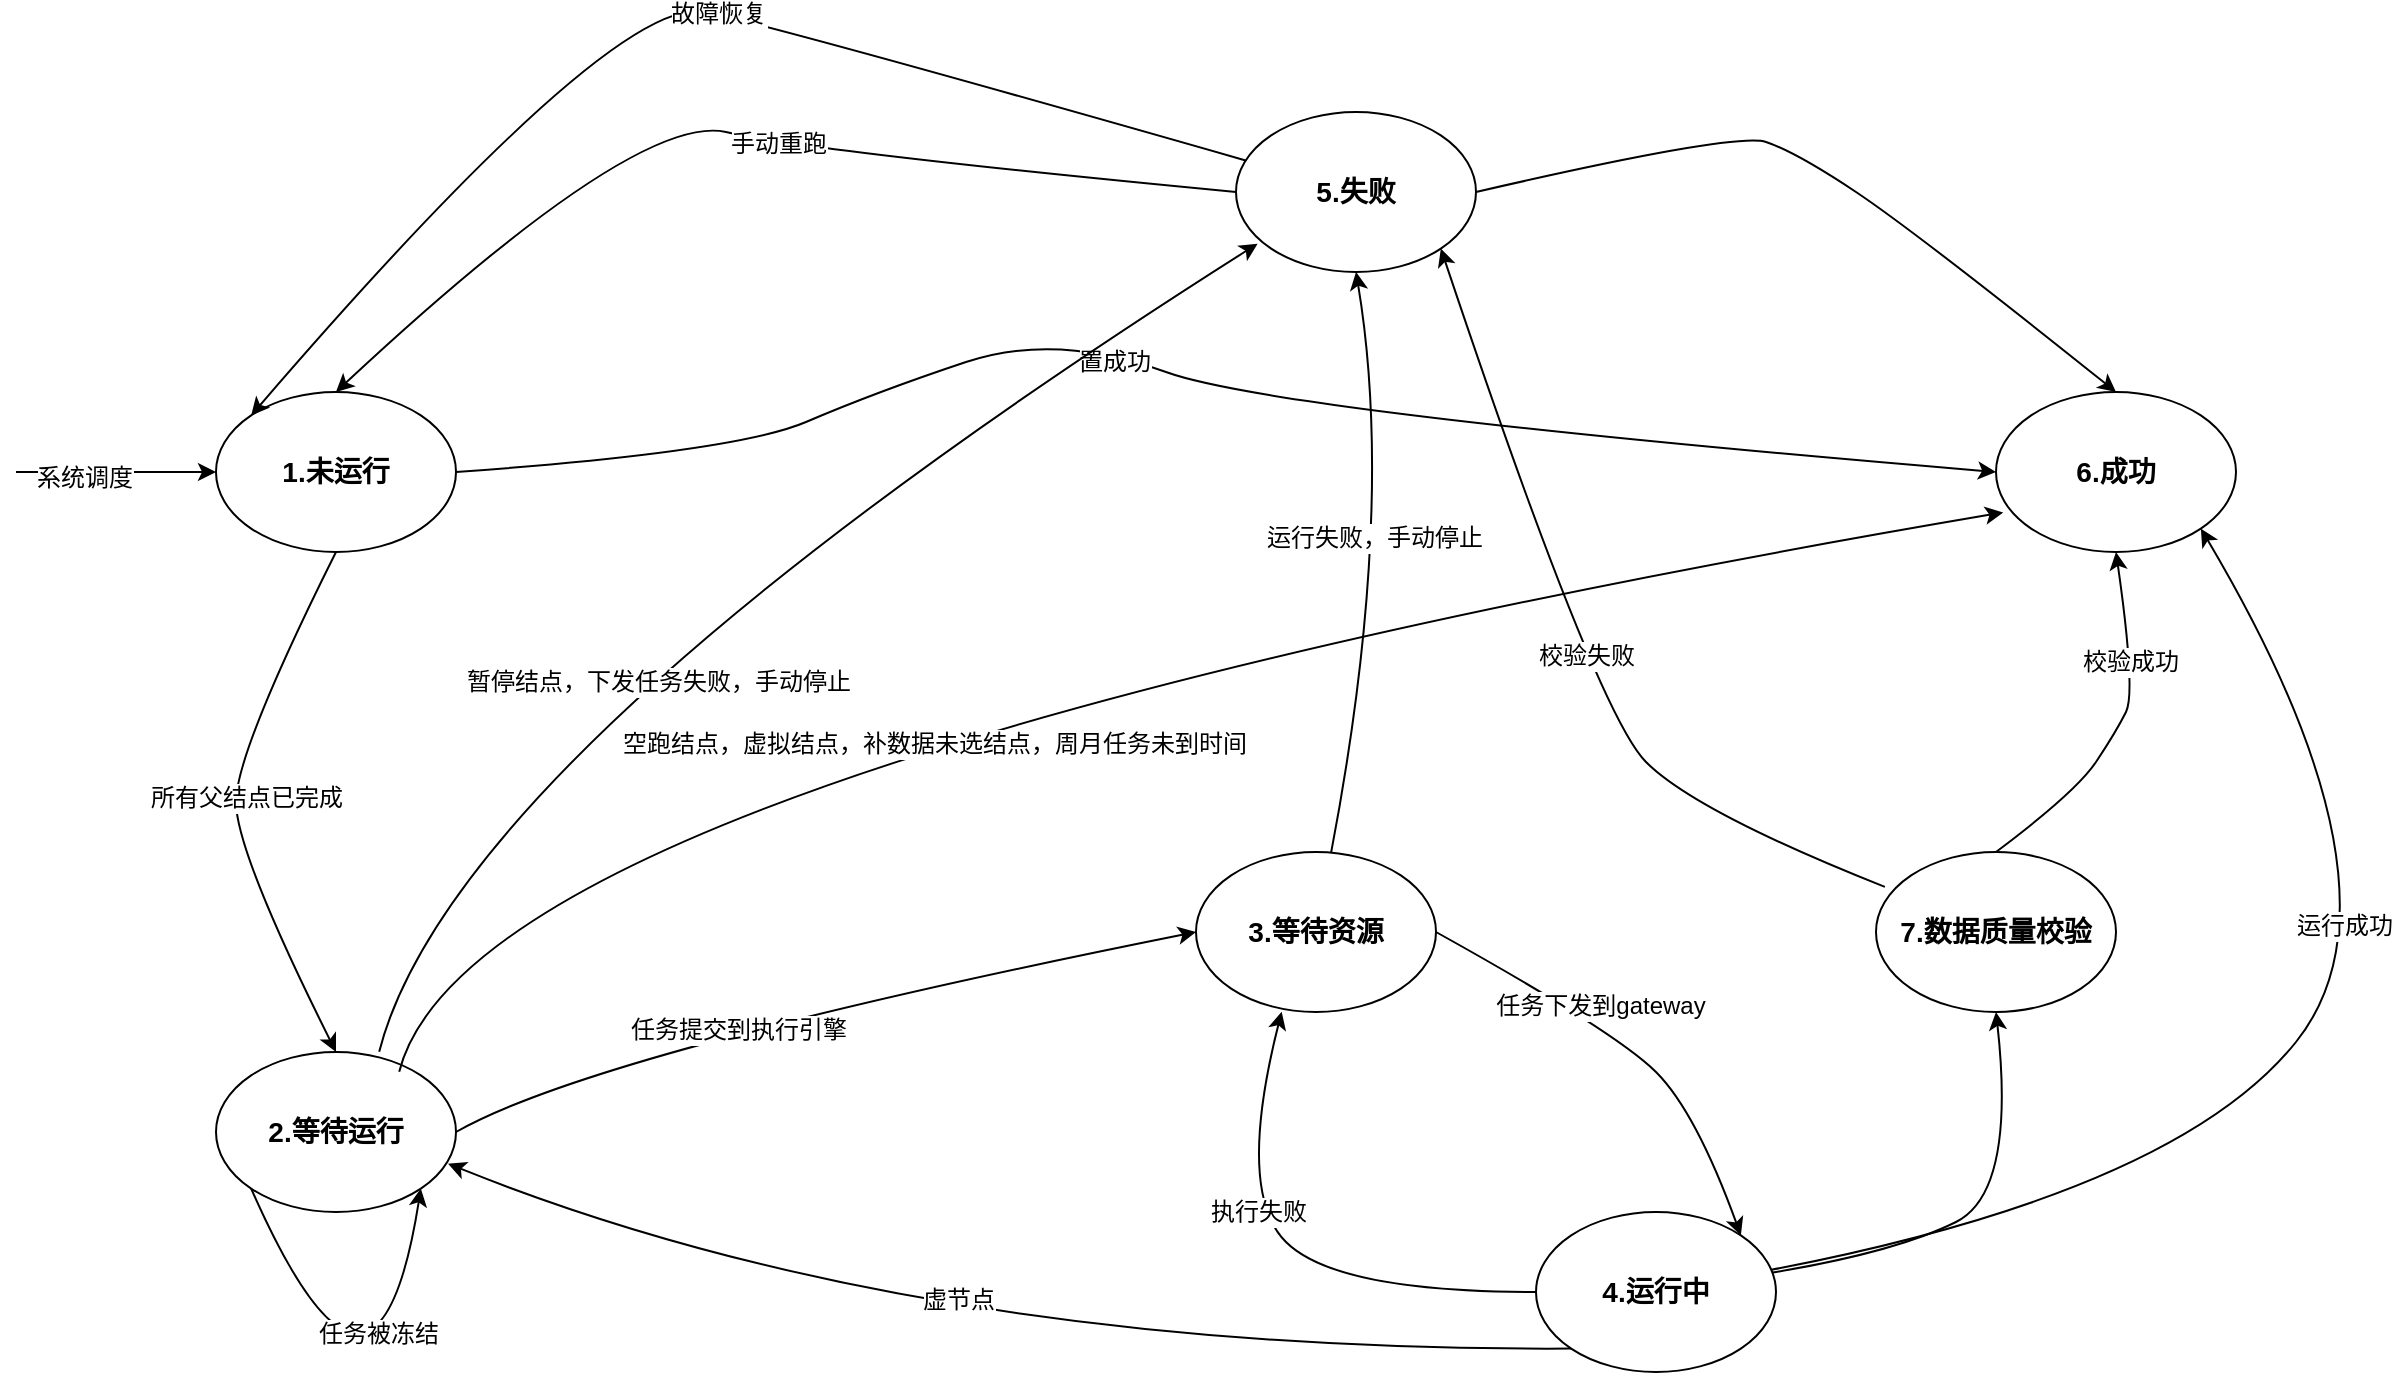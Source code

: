 <mxfile version="12.6.5" type="device"><diagram id="vLmykL3-Y0YbiSvmiGZE" name="Page-1"><mxGraphModel dx="1024" dy="592" grid="1" gridSize="10" guides="1" tooltips="1" connect="1" arrows="1" fold="1" page="1" pageScale="1" pageWidth="2339" pageHeight="3300" math="0" shadow="0"><root><mxCell id="0"/><mxCell id="1" parent="0"/><mxCell id="baQYU4xxVs271dyFvAJA-1" value="&lt;b&gt;&lt;font style=&quot;font-size: 14px&quot;&gt;1.未运行&lt;/font&gt;&lt;/b&gt;" style="ellipse;whiteSpace=wrap;html=1;" vertex="1" parent="1"><mxGeometry x="260" y="300" width="120" height="80" as="geometry"/></mxCell><mxCell id="baQYU4xxVs271dyFvAJA-2" value="&lt;b&gt;&lt;font style=&quot;font-size: 14px&quot;&gt;2.等待运行&lt;/font&gt;&lt;/b&gt;" style="ellipse;whiteSpace=wrap;html=1;" vertex="1" parent="1"><mxGeometry x="260" y="630" width="120" height="80" as="geometry"/></mxCell><mxCell id="baQYU4xxVs271dyFvAJA-3" value="&lt;b&gt;&lt;font style=&quot;font-size: 14px&quot;&gt;3.等待资源&lt;/font&gt;&lt;/b&gt;" style="ellipse;whiteSpace=wrap;html=1;" vertex="1" parent="1"><mxGeometry x="750" y="530" width="120" height="80" as="geometry"/></mxCell><mxCell id="baQYU4xxVs271dyFvAJA-4" value="&lt;b&gt;&lt;font style=&quot;font-size: 14px&quot;&gt;4.运行中&lt;/font&gt;&lt;/b&gt;" style="ellipse;whiteSpace=wrap;html=1;" vertex="1" parent="1"><mxGeometry x="920" y="710" width="120" height="80" as="geometry"/></mxCell><mxCell id="baQYU4xxVs271dyFvAJA-5" value="&lt;span style=&quot;font-size: 14px&quot;&gt;&lt;b&gt;5.失败&lt;/b&gt;&lt;/span&gt;" style="ellipse;whiteSpace=wrap;html=1;" vertex="1" parent="1"><mxGeometry x="770" y="160" width="120" height="80" as="geometry"/></mxCell><mxCell id="baQYU4xxVs271dyFvAJA-6" value="&lt;span style=&quot;font-size: 14px&quot;&gt;&lt;b&gt;6.成功&lt;/b&gt;&lt;/span&gt;" style="ellipse;whiteSpace=wrap;html=1;" vertex="1" parent="1"><mxGeometry x="1150" y="300" width="120" height="80" as="geometry"/></mxCell><mxCell id="baQYU4xxVs271dyFvAJA-7" value="&lt;span style=&quot;font-size: 14px&quot;&gt;&lt;b&gt;7.数据质量校验&lt;/b&gt;&lt;/span&gt;" style="ellipse;whiteSpace=wrap;html=1;" vertex="1" parent="1"><mxGeometry x="1090" y="530" width="120" height="80" as="geometry"/></mxCell><mxCell id="baQYU4xxVs271dyFvAJA-8" value="" style="curved=1;endArrow=classic;html=1;exitX=1;exitY=0.5;exitDx=0;exitDy=0;entryX=0;entryY=0.5;entryDx=0;entryDy=0;" edge="1" parent="1" source="baQYU4xxVs271dyFvAJA-1" target="baQYU4xxVs271dyFvAJA-6"><mxGeometry width="50" height="50" relative="1" as="geometry"><mxPoint x="660" y="370" as="sourcePoint"/><mxPoint x="710" y="320" as="targetPoint"/><Array as="points"><mxPoint x="520" y="330"/><mxPoint x="590" y="300"/><mxPoint x="680" y="270"/><mxPoint x="790" y="310"/></Array></mxGeometry></mxCell><mxCell id="baQYU4xxVs271dyFvAJA-9" value="置成功" style="text;html=1;align=center;verticalAlign=middle;resizable=0;points=[];labelBackgroundColor=#ffffff;" vertex="1" connectable="0" parent="baQYU4xxVs271dyFvAJA-8"><mxGeometry x="-0.13" y="-4" relative="1" as="geometry"><mxPoint as="offset"/></mxGeometry></mxCell><mxCell id="baQYU4xxVs271dyFvAJA-13" value="" style="curved=1;endArrow=classic;html=1;entryX=0.5;entryY=0;entryDx=0;entryDy=0;exitX=0.5;exitY=1;exitDx=0;exitDy=0;" edge="1" parent="1" source="baQYU4xxVs271dyFvAJA-1" target="baQYU4xxVs271dyFvAJA-2"><mxGeometry width="50" height="50" relative="1" as="geometry"><mxPoint x="200" y="480" as="sourcePoint"/><mxPoint x="320" y="440" as="targetPoint"/><Array as="points"><mxPoint x="270" y="480"/><mxPoint x="270" y="530"/></Array></mxGeometry></mxCell><mxCell id="baQYU4xxVs271dyFvAJA-14" value="所有父结点已完成" style="text;html=1;align=center;verticalAlign=middle;resizable=0;points=[];labelBackgroundColor=#ffffff;" vertex="1" connectable="0" parent="baQYU4xxVs271dyFvAJA-13"><mxGeometry x="-0.012" y="5" relative="1" as="geometry"><mxPoint as="offset"/></mxGeometry></mxCell><mxCell id="baQYU4xxVs271dyFvAJA-15" value="" style="endArrow=classic;html=1;entryX=0;entryY=0.5;entryDx=0;entryDy=0;" edge="1" parent="1" target="baQYU4xxVs271dyFvAJA-1"><mxGeometry width="50" height="50" relative="1" as="geometry"><mxPoint x="160" y="340" as="sourcePoint"/><mxPoint x="240" y="370" as="targetPoint"/></mxGeometry></mxCell><mxCell id="baQYU4xxVs271dyFvAJA-16" value="系统调度" style="text;html=1;align=center;verticalAlign=middle;resizable=0;points=[];labelBackgroundColor=#ffffff;" vertex="1" connectable="0" parent="baQYU4xxVs271dyFvAJA-15"><mxGeometry x="-0.32" y="-3" relative="1" as="geometry"><mxPoint as="offset"/></mxGeometry></mxCell><mxCell id="baQYU4xxVs271dyFvAJA-17" value="" style="curved=1;endArrow=classic;html=1;exitX=0;exitY=0.5;exitDx=0;exitDy=0;entryX=0.5;entryY=0;entryDx=0;entryDy=0;" edge="1" parent="1" source="baQYU4xxVs271dyFvAJA-5" target="baQYU4xxVs271dyFvAJA-1"><mxGeometry width="50" height="50" relative="1" as="geometry"><mxPoint x="470" y="210" as="sourcePoint"/><mxPoint x="520" y="160" as="targetPoint"/><Array as="points"><mxPoint x="560" y="180"/><mxPoint x="470" y="160"/></Array></mxGeometry></mxCell><mxCell id="baQYU4xxVs271dyFvAJA-18" value="手动重跑" style="text;html=1;align=center;verticalAlign=middle;resizable=0;points=[];labelBackgroundColor=#ffffff;" vertex="1" connectable="0" parent="baQYU4xxVs271dyFvAJA-17"><mxGeometry x="-0.094" relative="1" as="geometry"><mxPoint as="offset"/></mxGeometry></mxCell><mxCell id="baQYU4xxVs271dyFvAJA-19" value="" style="curved=1;endArrow=classic;html=1;entryX=0;entryY=0;entryDx=0;entryDy=0;" edge="1" parent="1" source="baQYU4xxVs271dyFvAJA-5" target="baQYU4xxVs271dyFvAJA-1"><mxGeometry width="50" height="50" relative="1" as="geometry"><mxPoint x="760" y="140" as="sourcePoint"/><mxPoint x="310" y="240" as="targetPoint"/><Array as="points"><mxPoint x="550" y="120"/><mxPoint x="460" y="100"/></Array></mxGeometry></mxCell><mxCell id="baQYU4xxVs271dyFvAJA-20" value="故障恢复" style="text;html=1;align=center;verticalAlign=middle;resizable=0;points=[];labelBackgroundColor=#ffffff;" vertex="1" connectable="0" parent="baQYU4xxVs271dyFvAJA-19"><mxGeometry x="-0.094" relative="1" as="geometry"><mxPoint as="offset"/></mxGeometry></mxCell><mxCell id="baQYU4xxVs271dyFvAJA-21" value="" style="curved=1;endArrow=classic;html=1;entryX=0;entryY=0.5;entryDx=0;entryDy=0;exitX=1;exitY=0.5;exitDx=0;exitDy=0;" edge="1" parent="1" source="baQYU4xxVs271dyFvAJA-2" target="baQYU4xxVs271dyFvAJA-3"><mxGeometry width="50" height="50" relative="1" as="geometry"><mxPoint x="460" y="660" as="sourcePoint"/><mxPoint x="510" y="610" as="targetPoint"/><Array as="points"><mxPoint x="450" y="630"/></Array></mxGeometry></mxCell><mxCell id="baQYU4xxVs271dyFvAJA-22" value="任务提交到执行引擎" style="text;html=1;align=center;verticalAlign=middle;resizable=0;points=[];labelBackgroundColor=#ffffff;" vertex="1" connectable="0" parent="baQYU4xxVs271dyFvAJA-21"><mxGeometry x="-0.213" y="-3" relative="1" as="geometry"><mxPoint as="offset"/></mxGeometry></mxCell><mxCell id="baQYU4xxVs271dyFvAJA-23" value="" style="curved=1;endArrow=classic;html=1;entryX=0.09;entryY=0.823;entryDx=0;entryDy=0;entryPerimeter=0;exitX=0.68;exitY=-0.002;exitDx=0;exitDy=0;exitPerimeter=0;" edge="1" parent="1" source="baQYU4xxVs271dyFvAJA-2" target="baQYU4xxVs271dyFvAJA-5"><mxGeometry width="50" height="50" relative="1" as="geometry"><mxPoint x="430" y="540" as="sourcePoint"/><mxPoint x="480" y="490" as="targetPoint"/><Array as="points"><mxPoint x="380" y="480"/></Array></mxGeometry></mxCell><mxCell id="baQYU4xxVs271dyFvAJA-24" value="暂停结点，下发任务失败，手动停止" style="text;html=1;align=center;verticalAlign=middle;resizable=0;points=[];labelBackgroundColor=#ffffff;" vertex="1" connectable="0" parent="baQYU4xxVs271dyFvAJA-23"><mxGeometry x="-0.177" y="-24" relative="1" as="geometry"><mxPoint as="offset"/></mxGeometry></mxCell><mxCell id="baQYU4xxVs271dyFvAJA-25" value="" style="curved=1;endArrow=classic;html=1;entryX=0.03;entryY=0.753;entryDx=0;entryDy=0;entryPerimeter=0;exitX=0.68;exitY=-0.002;exitDx=0;exitDy=0;exitPerimeter=0;" edge="1" parent="1" target="baQYU4xxVs271dyFvAJA-6"><mxGeometry width="50" height="50" relative="1" as="geometry"><mxPoint x="351.6" y="639.84" as="sourcePoint"/><mxPoint x="790.8" y="235.84" as="targetPoint"/><Array as="points"><mxPoint x="390" y="490"/></Array></mxGeometry></mxCell><mxCell id="baQYU4xxVs271dyFvAJA-26" value="空跑结点，虚拟结点，补数据未选结点，周月任务未到时间" style="text;html=1;align=center;verticalAlign=middle;resizable=0;points=[];labelBackgroundColor=#ffffff;" vertex="1" connectable="0" parent="baQYU4xxVs271dyFvAJA-25"><mxGeometry x="-0.177" y="-24" relative="1" as="geometry"><mxPoint as="offset"/></mxGeometry></mxCell><mxCell id="baQYU4xxVs271dyFvAJA-27" value="" style="curved=1;endArrow=classic;html=1;exitX=0;exitY=1;exitDx=0;exitDy=0;entryX=1;entryY=1;entryDx=0;entryDy=0;" edge="1" parent="1" source="baQYU4xxVs271dyFvAJA-2" target="baQYU4xxVs271dyFvAJA-2"><mxGeometry width="50" height="50" relative="1" as="geometry"><mxPoint x="290" y="840" as="sourcePoint"/><mxPoint x="340" y="790" as="targetPoint"/><Array as="points"><mxPoint x="340" y="840"/></Array></mxGeometry></mxCell><mxCell id="baQYU4xxVs271dyFvAJA-28" value="任务被冻结" style="text;html=1;align=center;verticalAlign=middle;resizable=0;points=[];labelBackgroundColor=#ffffff;" vertex="1" connectable="0" parent="baQYU4xxVs271dyFvAJA-27"><mxGeometry x="-0.386" y="29" relative="1" as="geometry"><mxPoint as="offset"/></mxGeometry></mxCell><mxCell id="baQYU4xxVs271dyFvAJA-29" value="" style="curved=1;endArrow=classic;html=1;exitX=1;exitY=0.5;exitDx=0;exitDy=0;entryX=1;entryY=0;entryDx=0;entryDy=0;" edge="1" parent="1" source="baQYU4xxVs271dyFvAJA-3" target="baQYU4xxVs271dyFvAJA-4"><mxGeometry width="50" height="50" relative="1" as="geometry"><mxPoint x="890" y="640" as="sourcePoint"/><mxPoint x="940" y="590" as="targetPoint"/><Array as="points"><mxPoint x="960" y="620"/><mxPoint x="1000" y="660"/></Array></mxGeometry></mxCell><mxCell id="baQYU4xxVs271dyFvAJA-30" value="任务下发到gateway" style="text;html=1;align=center;verticalAlign=middle;resizable=0;points=[];labelBackgroundColor=#ffffff;" vertex="1" connectable="0" parent="baQYU4xxVs271dyFvAJA-29"><mxGeometry x="-0.079" y="16" relative="1" as="geometry"><mxPoint x="-20" y="-2" as="offset"/></mxGeometry></mxCell><mxCell id="baQYU4xxVs271dyFvAJA-31" value="" style="curved=1;endArrow=classic;html=1;entryX=0.5;entryY=1;entryDx=0;entryDy=0;" edge="1" parent="1" source="baQYU4xxVs271dyFvAJA-3" target="baQYU4xxVs271dyFvAJA-5"><mxGeometry width="50" height="50" relative="1" as="geometry"><mxPoint x="750" y="390" as="sourcePoint"/><mxPoint x="800" y="340" as="targetPoint"/><Array as="points"><mxPoint x="850" y="360"/></Array></mxGeometry></mxCell><mxCell id="baQYU4xxVs271dyFvAJA-32" value="运行失败，手动停止" style="text;html=1;align=center;verticalAlign=middle;resizable=0;points=[];labelBackgroundColor=#ffffff;" vertex="1" connectable="0" parent="baQYU4xxVs271dyFvAJA-31"><mxGeometry x="0.073" y="9" relative="1" as="geometry"><mxPoint as="offset"/></mxGeometry></mxCell><mxCell id="baQYU4xxVs271dyFvAJA-33" value="" style="curved=1;endArrow=classic;html=1;exitX=0;exitY=0.5;exitDx=0;exitDy=0;entryX=0.357;entryY=0.998;entryDx=0;entryDy=0;entryPerimeter=0;" edge="1" parent="1" source="baQYU4xxVs271dyFvAJA-4" target="baQYU4xxVs271dyFvAJA-3"><mxGeometry width="50" height="50" relative="1" as="geometry"><mxPoint x="770" y="750" as="sourcePoint"/><mxPoint x="820" y="700" as="targetPoint"/><Array as="points"><mxPoint x="820" y="750"/><mxPoint x="770" y="700"/></Array></mxGeometry></mxCell><mxCell id="baQYU4xxVs271dyFvAJA-34" value="执行失败" style="text;html=1;align=center;verticalAlign=middle;resizable=0;points=[];labelBackgroundColor=#ffffff;" vertex="1" connectable="0" parent="baQYU4xxVs271dyFvAJA-33"><mxGeometry x="0.188" y="-1" relative="1" as="geometry"><mxPoint as="offset"/></mxGeometry></mxCell><mxCell id="baQYU4xxVs271dyFvAJA-35" value="" style="curved=1;endArrow=classic;html=1;exitX=0;exitY=1;exitDx=0;exitDy=0;entryX=0.967;entryY=0.698;entryDx=0;entryDy=0;entryPerimeter=0;" edge="1" parent="1" source="baQYU4xxVs271dyFvAJA-4" target="baQYU4xxVs271dyFvAJA-2"><mxGeometry width="50" height="50" relative="1" as="geometry"><mxPoint x="560" y="780" as="sourcePoint"/><mxPoint x="610" y="730" as="targetPoint"/><Array as="points"><mxPoint x="610" y="780"/></Array></mxGeometry></mxCell><mxCell id="baQYU4xxVs271dyFvAJA-36" value="虚节点" style="text;html=1;align=center;verticalAlign=middle;resizable=0;points=[];labelBackgroundColor=#ffffff;" vertex="1" connectable="0" parent="baQYU4xxVs271dyFvAJA-35"><mxGeometry x="0.058" y="-26" relative="1" as="geometry"><mxPoint as="offset"/></mxGeometry></mxCell><mxCell id="baQYU4xxVs271dyFvAJA-37" value="" style="curved=1;endArrow=classic;html=1;exitX=1;exitY=0.5;exitDx=0;exitDy=0;entryX=0.5;entryY=0;entryDx=0;entryDy=0;" edge="1" parent="1" source="baQYU4xxVs271dyFvAJA-5" target="baQYU4xxVs271dyFvAJA-6"><mxGeometry width="50" height="50" relative="1" as="geometry"><mxPoint x="1000" y="200" as="sourcePoint"/><mxPoint x="1050" y="150" as="targetPoint"/><Array as="points"><mxPoint x="1020" y="170"/><mxPoint x="1050" y="180"/><mxPoint x="1110" y="220"/></Array></mxGeometry></mxCell><mxCell id="baQYU4xxVs271dyFvAJA-38" value="" style="curved=1;endArrow=classic;html=1;entryX=0.5;entryY=1;entryDx=0;entryDy=0;" edge="1" parent="1" source="baQYU4xxVs271dyFvAJA-4" target="baQYU4xxVs271dyFvAJA-7"><mxGeometry width="50" height="50" relative="1" as="geometry"><mxPoint x="1160" y="750" as="sourcePoint"/><mxPoint x="1210" y="700" as="targetPoint"/><Array as="points"><mxPoint x="1100" y="730"/><mxPoint x="1160" y="700"/></Array></mxGeometry></mxCell><mxCell id="baQYU4xxVs271dyFvAJA-40" value="" style="curved=1;endArrow=classic;html=1;entryX=1;entryY=1;entryDx=0;entryDy=0;" edge="1" parent="1" source="baQYU4xxVs271dyFvAJA-4" target="baQYU4xxVs271dyFvAJA-6"><mxGeometry width="50" height="50" relative="1" as="geometry"><mxPoint x="1270" y="830" as="sourcePoint"/><mxPoint x="1320" y="780" as="targetPoint"/><Array as="points"><mxPoint x="1240" y="700"/><mxPoint x="1360" y="550"/></Array></mxGeometry></mxCell><mxCell id="baQYU4xxVs271dyFvAJA-41" value="运行成功" style="text;html=1;align=center;verticalAlign=middle;resizable=0;points=[];labelBackgroundColor=#ffffff;" vertex="1" connectable="0" parent="baQYU4xxVs271dyFvAJA-40"><mxGeometry x="0.19" y="17" relative="1" as="geometry"><mxPoint x="-1" as="offset"/></mxGeometry></mxCell><mxCell id="baQYU4xxVs271dyFvAJA-42" value="" style="curved=1;endArrow=classic;html=1;exitX=0.5;exitY=0;exitDx=0;exitDy=0;entryX=0.5;entryY=1;entryDx=0;entryDy=0;" edge="1" parent="1" source="baQYU4xxVs271dyFvAJA-7" target="baQYU4xxVs271dyFvAJA-6"><mxGeometry width="50" height="50" relative="1" as="geometry"><mxPoint x="1120" y="470" as="sourcePoint"/><mxPoint x="1170" y="420" as="targetPoint"/><Array as="points"><mxPoint x="1190" y="500"/><mxPoint x="1210" y="470"/><mxPoint x="1220" y="450"/></Array></mxGeometry></mxCell><mxCell id="baQYU4xxVs271dyFvAJA-43" value="校验成功" style="text;html=1;align=center;verticalAlign=middle;resizable=0;points=[];labelBackgroundColor=#ffffff;" vertex="1" connectable="0" parent="baQYU4xxVs271dyFvAJA-42"><mxGeometry x="0.377" y="1" relative="1" as="geometry"><mxPoint as="offset"/></mxGeometry></mxCell><mxCell id="baQYU4xxVs271dyFvAJA-44" value="" style="curved=1;endArrow=classic;html=1;exitX=0.037;exitY=0.218;exitDx=0;exitDy=0;exitPerimeter=0;entryX=1;entryY=1;entryDx=0;entryDy=0;" edge="1" parent="1" source="baQYU4xxVs271dyFvAJA-7" target="baQYU4xxVs271dyFvAJA-5"><mxGeometry width="50" height="50" relative="1" as="geometry"><mxPoint x="950" y="510" as="sourcePoint"/><mxPoint x="1000" y="460" as="targetPoint"/><Array as="points"><mxPoint x="1000" y="510"/><mxPoint x="950" y="460"/></Array></mxGeometry></mxCell><mxCell id="baQYU4xxVs271dyFvAJA-45" value="校验失败" style="text;html=1;align=center;verticalAlign=middle;resizable=0;points=[];labelBackgroundColor=#ffffff;" vertex="1" connectable="0" parent="baQYU4xxVs271dyFvAJA-44"><mxGeometry x="-0.035" y="-4" relative="1" as="geometry"><mxPoint as="offset"/></mxGeometry></mxCell></root></mxGraphModel></diagram></mxfile>